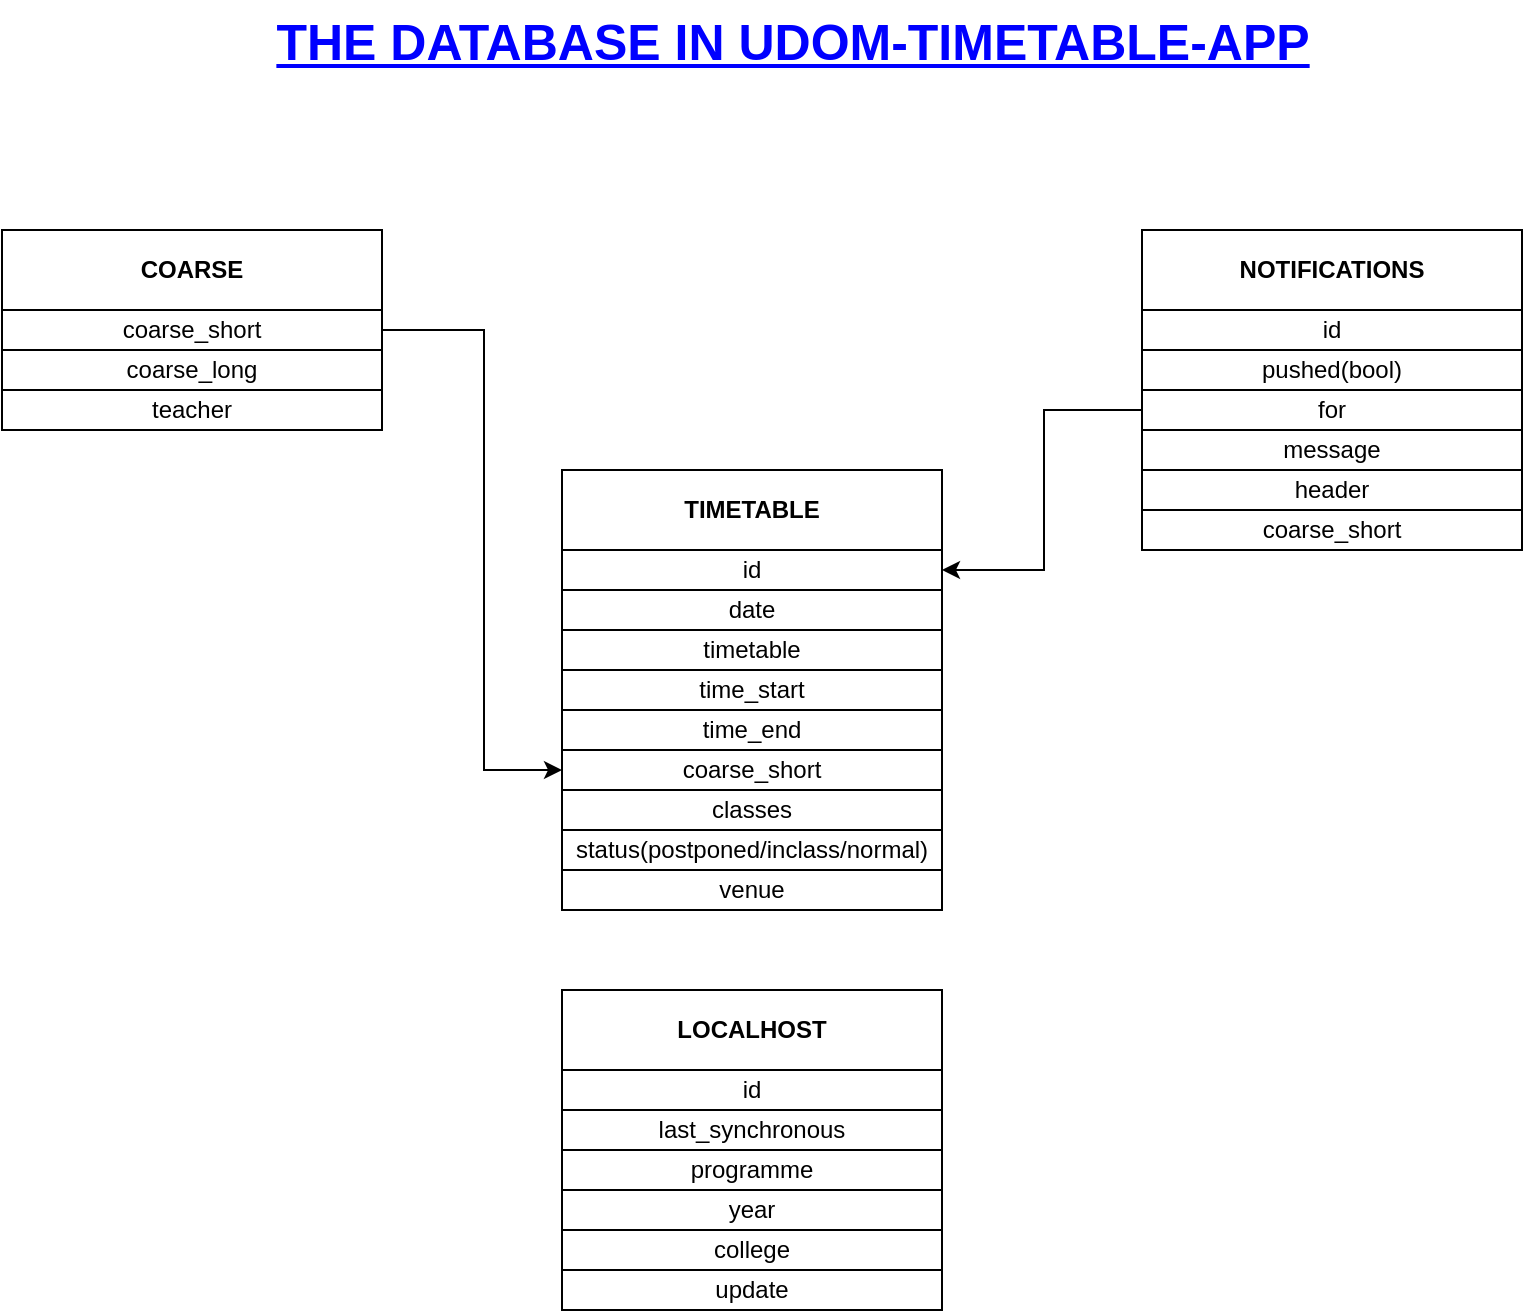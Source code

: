 <mxfile version="24.2.7" type="device">
  <diagram name="Page-1" id="sAeARjEisC57MULs9gea">
    <mxGraphModel dx="1032" dy="557" grid="1" gridSize="10" guides="1" tooltips="1" connect="1" arrows="1" fold="1" page="1" pageScale="1" pageWidth="850" pageHeight="1100" math="0" shadow="0">
      <root>
        <mxCell id="0" />
        <mxCell id="1" parent="0" />
        <mxCell id="SumU2cUbZqGHT67t2i9s-2" value="COARSE" style="rounded=0;whiteSpace=wrap;html=1;fontStyle=1" vertex="1" parent="1">
          <mxGeometry x="40" y="120" width="190" height="40" as="geometry" />
        </mxCell>
        <mxCell id="SumU2cUbZqGHT67t2i9s-41" style="edgeStyle=orthogonalEdgeStyle;rounded=0;orthogonalLoop=1;jettySize=auto;html=1;exitX=1;exitY=0.5;exitDx=0;exitDy=0;entryX=0;entryY=0.5;entryDx=0;entryDy=0;" edge="1" parent="1" source="SumU2cUbZqGHT67t2i9s-4" target="SumU2cUbZqGHT67t2i9s-14">
          <mxGeometry relative="1" as="geometry">
            <mxPoint x="280" y="490" as="targetPoint" />
            <Array as="points">
              <mxPoint x="281" y="170" />
              <mxPoint x="281" y="390" />
            </Array>
          </mxGeometry>
        </mxCell>
        <mxCell id="SumU2cUbZqGHT67t2i9s-4" value="coarse_short" style="rounded=0;whiteSpace=wrap;html=1;" vertex="1" parent="1">
          <mxGeometry x="40" y="160" width="190" height="20" as="geometry" />
        </mxCell>
        <mxCell id="SumU2cUbZqGHT67t2i9s-5" value="coarse_long" style="rounded=0;whiteSpace=wrap;html=1;" vertex="1" parent="1">
          <mxGeometry x="40" y="180" width="190" height="20" as="geometry" />
        </mxCell>
        <mxCell id="SumU2cUbZqGHT67t2i9s-6" value="teacher" style="rounded=0;whiteSpace=wrap;html=1;" vertex="1" parent="1">
          <mxGeometry x="40" y="200" width="190" height="20" as="geometry" />
        </mxCell>
        <mxCell id="SumU2cUbZqGHT67t2i9s-8" value="TIMETABLE" style="rounded=0;whiteSpace=wrap;html=1;fontStyle=1" vertex="1" parent="1">
          <mxGeometry x="320" y="240" width="190" height="40" as="geometry" />
        </mxCell>
        <mxCell id="SumU2cUbZqGHT67t2i9s-9" value="id" style="rounded=0;whiteSpace=wrap;html=1;" vertex="1" parent="1">
          <mxGeometry x="320" y="280" width="190" height="20" as="geometry" />
        </mxCell>
        <mxCell id="SumU2cUbZqGHT67t2i9s-10" value="date" style="rounded=0;whiteSpace=wrap;html=1;" vertex="1" parent="1">
          <mxGeometry x="320" y="300" width="190" height="20" as="geometry" />
        </mxCell>
        <mxCell id="SumU2cUbZqGHT67t2i9s-11" value="timetable" style="rounded=0;whiteSpace=wrap;html=1;" vertex="1" parent="1">
          <mxGeometry x="320" y="320" width="190" height="20" as="geometry" />
        </mxCell>
        <mxCell id="SumU2cUbZqGHT67t2i9s-12" value="time_start" style="rounded=0;whiteSpace=wrap;html=1;" vertex="1" parent="1">
          <mxGeometry x="320" y="340" width="190" height="20" as="geometry" />
        </mxCell>
        <mxCell id="SumU2cUbZqGHT67t2i9s-13" value="time_end" style="rounded=0;whiteSpace=wrap;html=1;" vertex="1" parent="1">
          <mxGeometry x="320" y="360" width="190" height="20" as="geometry" />
        </mxCell>
        <mxCell id="SumU2cUbZqGHT67t2i9s-14" value="coarse_short" style="rounded=0;whiteSpace=wrap;html=1;" vertex="1" parent="1">
          <mxGeometry x="320" y="380" width="190" height="20" as="geometry" />
        </mxCell>
        <mxCell id="SumU2cUbZqGHT67t2i9s-15" value="classes" style="rounded=0;whiteSpace=wrap;html=1;" vertex="1" parent="1">
          <mxGeometry x="320" y="400" width="190" height="20" as="geometry" />
        </mxCell>
        <mxCell id="SumU2cUbZqGHT67t2i9s-16" value="status(postponed/inclass/normal)" style="rounded=0;whiteSpace=wrap;html=1;" vertex="1" parent="1">
          <mxGeometry x="320" y="420" width="190" height="20" as="geometry" />
        </mxCell>
        <mxCell id="SumU2cUbZqGHT67t2i9s-17" value="venue" style="rounded=0;whiteSpace=wrap;html=1;" vertex="1" parent="1">
          <mxGeometry x="320" y="440" width="190" height="20" as="geometry" />
        </mxCell>
        <mxCell id="SumU2cUbZqGHT67t2i9s-18" value="NOTIFICATIONS" style="rounded=0;whiteSpace=wrap;html=1;fontStyle=1" vertex="1" parent="1">
          <mxGeometry x="610" y="120" width="190" height="40" as="geometry" />
        </mxCell>
        <mxCell id="SumU2cUbZqGHT67t2i9s-19" value="id" style="rounded=0;whiteSpace=wrap;html=1;" vertex="1" parent="1">
          <mxGeometry x="610" y="160" width="190" height="20" as="geometry" />
        </mxCell>
        <mxCell id="SumU2cUbZqGHT67t2i9s-20" value="pushed(bool)" style="rounded=0;whiteSpace=wrap;html=1;" vertex="1" parent="1">
          <mxGeometry x="610" y="180" width="190" height="20" as="geometry" />
        </mxCell>
        <mxCell id="SumU2cUbZqGHT67t2i9s-43" style="edgeStyle=orthogonalEdgeStyle;rounded=0;orthogonalLoop=1;jettySize=auto;html=1;entryX=1;entryY=0.5;entryDx=0;entryDy=0;" edge="1" parent="1" source="SumU2cUbZqGHT67t2i9s-21" target="SumU2cUbZqGHT67t2i9s-9">
          <mxGeometry relative="1" as="geometry">
            <mxPoint x="560" y="340" as="targetPoint" />
            <Array as="points">
              <mxPoint x="561" y="210" />
              <mxPoint x="561" y="290" />
            </Array>
          </mxGeometry>
        </mxCell>
        <mxCell id="SumU2cUbZqGHT67t2i9s-21" value="for" style="rounded=0;whiteSpace=wrap;html=1;" vertex="1" parent="1">
          <mxGeometry x="610" y="200" width="190" height="20" as="geometry" />
        </mxCell>
        <mxCell id="SumU2cUbZqGHT67t2i9s-22" value="message" style="rounded=0;whiteSpace=wrap;html=1;" vertex="1" parent="1">
          <mxGeometry x="610" y="220" width="190" height="20" as="geometry" />
        </mxCell>
        <mxCell id="SumU2cUbZqGHT67t2i9s-23" value="header" style="rounded=0;whiteSpace=wrap;html=1;" vertex="1" parent="1">
          <mxGeometry x="610" y="240" width="190" height="20" as="geometry" />
        </mxCell>
        <mxCell id="SumU2cUbZqGHT67t2i9s-24" value="coarse_short" style="rounded=0;whiteSpace=wrap;html=1;" vertex="1" parent="1">
          <mxGeometry x="610" y="260" width="190" height="20" as="geometry" />
        </mxCell>
        <mxCell id="SumU2cUbZqGHT67t2i9s-28" value="LOCALHOST" style="rounded=0;whiteSpace=wrap;html=1;fontStyle=1" vertex="1" parent="1">
          <mxGeometry x="320" y="500" width="190" height="40" as="geometry" />
        </mxCell>
        <mxCell id="SumU2cUbZqGHT67t2i9s-29" value="id" style="rounded=0;whiteSpace=wrap;html=1;" vertex="1" parent="1">
          <mxGeometry x="320" y="540" width="190" height="20" as="geometry" />
        </mxCell>
        <mxCell id="SumU2cUbZqGHT67t2i9s-30" value="last_synchronous" style="rounded=0;whiteSpace=wrap;html=1;" vertex="1" parent="1">
          <mxGeometry x="320" y="560" width="190" height="20" as="geometry" />
        </mxCell>
        <mxCell id="SumU2cUbZqGHT67t2i9s-31" value="programme" style="rounded=0;whiteSpace=wrap;html=1;" vertex="1" parent="1">
          <mxGeometry x="320" y="580" width="190" height="20" as="geometry" />
        </mxCell>
        <mxCell id="SumU2cUbZqGHT67t2i9s-32" value="year" style="rounded=0;whiteSpace=wrap;html=1;" vertex="1" parent="1">
          <mxGeometry x="320" y="600" width="190" height="20" as="geometry" />
        </mxCell>
        <mxCell id="SumU2cUbZqGHT67t2i9s-33" value="college" style="rounded=0;whiteSpace=wrap;html=1;" vertex="1" parent="1">
          <mxGeometry x="320" y="620" width="190" height="20" as="geometry" />
        </mxCell>
        <mxCell id="SumU2cUbZqGHT67t2i9s-34" value="update" style="rounded=0;whiteSpace=wrap;html=1;" vertex="1" parent="1">
          <mxGeometry x="320" y="640" width="190" height="20" as="geometry" />
        </mxCell>
        <mxCell id="SumU2cUbZqGHT67t2i9s-39" value="THE DATABASE IN UDOM-TIMETABLE-APP" style="text;html=1;align=center;verticalAlign=middle;resizable=0;points=[];autosize=1;strokeColor=none;fillColor=none;fontStyle=5;fontSize=25;fontColor=#0000ff;" vertex="1" parent="1">
          <mxGeometry x="170" y="5" width="530" height="40" as="geometry" />
        </mxCell>
      </root>
    </mxGraphModel>
  </diagram>
</mxfile>
